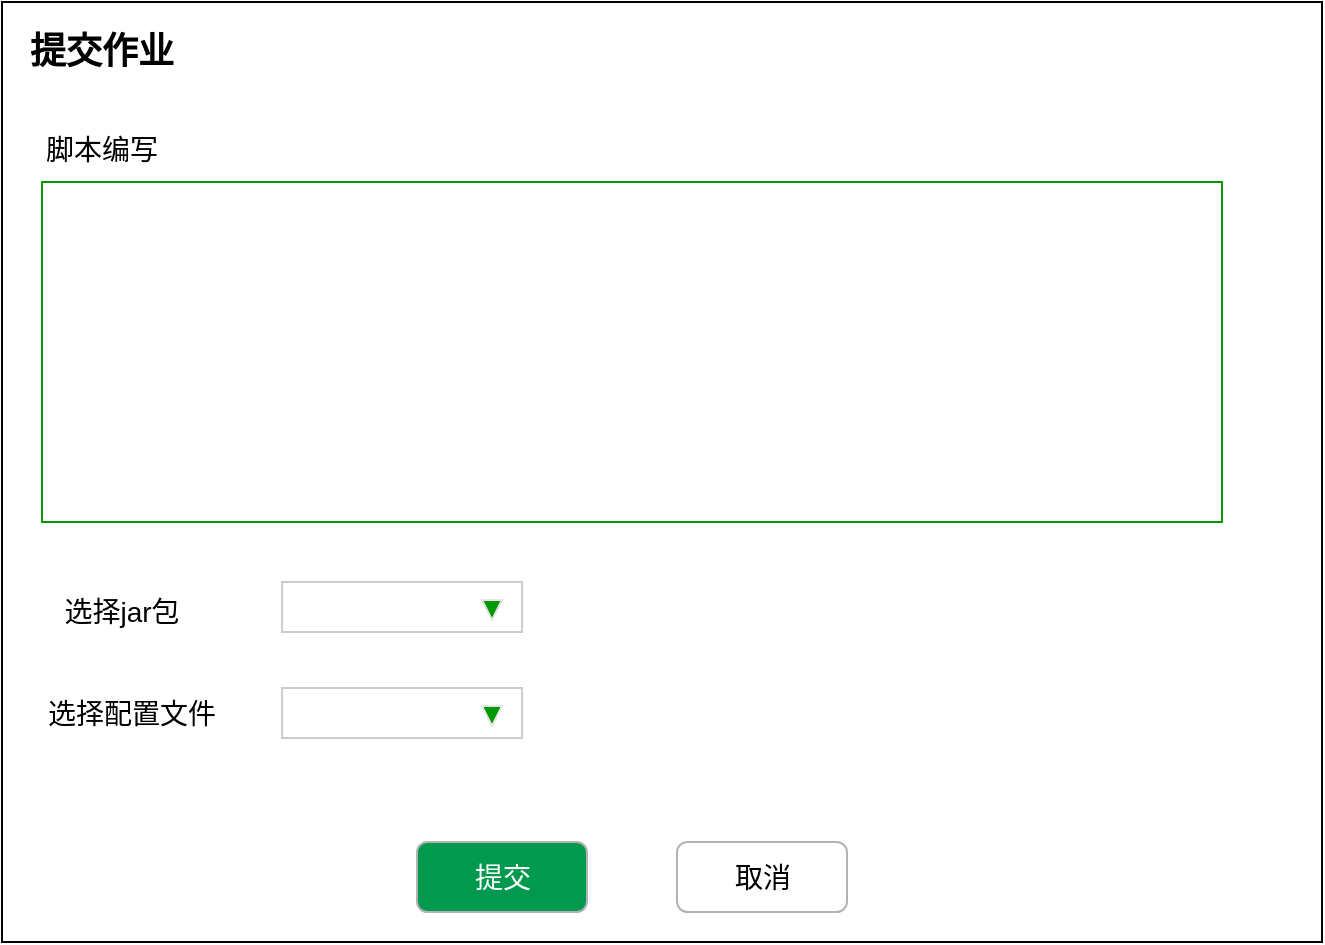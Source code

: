 <mxfile version="15.5.7" type="github">
  <diagram id="eRlTtgnvfNgHXYzSSGRN" name="Page-1">
    <mxGraphModel dx="902" dy="612" grid="1" gridSize="10" guides="1" tooltips="1" connect="1" arrows="1" fold="1" page="1" pageScale="1" pageWidth="827" pageHeight="1169" math="0" shadow="0">
      <root>
        <mxCell id="0" />
        <mxCell id="1" parent="0" />
        <mxCell id="xdHxF5tMRN6LgjRY5XKk-1" value="" style="rounded=0;whiteSpace=wrap;html=1;" vertex="1" parent="1">
          <mxGeometry x="60" y="80" width="660" height="470" as="geometry" />
        </mxCell>
        <mxCell id="xdHxF5tMRN6LgjRY5XKk-2" value="&lt;font style=&quot;font-size: 18px&quot;&gt;&lt;b&gt;提交作业&lt;/b&gt;&lt;/font&gt;" style="rounded=0;whiteSpace=wrap;html=1;strokeColor=none;" vertex="1" parent="1">
          <mxGeometry x="70" y="90" width="80" height="30" as="geometry" />
        </mxCell>
        <mxCell id="xdHxF5tMRN6LgjRY5XKk-23" value="&lt;font color=&quot;#ffffff&quot;&gt;提交&lt;/font&gt;" style="rounded=1;whiteSpace=wrap;html=1;fontSize=14;fontColor=#000000;strokeColor=#B3B3B3;fillColor=#00994D;" vertex="1" parent="1">
          <mxGeometry x="267.5" y="500" width="85" height="35" as="geometry" />
        </mxCell>
        <mxCell id="xdHxF5tMRN6LgjRY5XKk-24" value="&lt;span&gt;取消&lt;/span&gt;" style="rounded=1;whiteSpace=wrap;html=1;fontSize=14;fontColor=#000000;strokeColor=#B3B3B3;fillColor=#FFFFFF;" vertex="1" parent="1">
          <mxGeometry x="397.5" y="500" width="85" height="35" as="geometry" />
        </mxCell>
        <mxCell id="xdHxF5tMRN6LgjRY5XKk-28" value="" style="rounded=0;whiteSpace=wrap;html=1;strokeColor=#009900;" vertex="1" parent="1">
          <mxGeometry x="80" y="170" width="590" height="170" as="geometry" />
        </mxCell>
        <mxCell id="xdHxF5tMRN6LgjRY5XKk-29" value="&lt;font style=&quot;font-size: 14px&quot;&gt;脚本编写&lt;/font&gt;" style="rounded=0;whiteSpace=wrap;html=1;strokeColor=none;" vertex="1" parent="1">
          <mxGeometry x="70" y="139" width="80" height="30" as="geometry" />
        </mxCell>
        <mxCell id="xdHxF5tMRN6LgjRY5XKk-30" value="&lt;span style=&quot;font-size: 14px&quot;&gt;选择jar包&lt;/span&gt;" style="rounded=0;whiteSpace=wrap;html=1;strokeColor=none;" vertex="1" parent="1">
          <mxGeometry x="80" y="370" width="80" height="30" as="geometry" />
        </mxCell>
        <mxCell id="xdHxF5tMRN6LgjRY5XKk-31" value="&lt;span style=&quot;font-size: 14px&quot;&gt;选择配置文件&lt;/span&gt;" style="rounded=0;whiteSpace=wrap;html=1;strokeColor=none;" vertex="1" parent="1">
          <mxGeometry x="80" y="420.5" width="90" height="30" as="geometry" />
        </mxCell>
        <mxCell id="xdHxF5tMRN6LgjRY5XKk-32" value="" style="rounded=0;whiteSpace=wrap;html=1;fontSize=14;strokeColor=#CCCCCC;" vertex="1" parent="1">
          <mxGeometry x="200" y="370" width="120" height="25" as="geometry" />
        </mxCell>
        <mxCell id="xdHxF5tMRN6LgjRY5XKk-33" value="" style="triangle;whiteSpace=wrap;html=1;fontSize=14;strokeColor=#E6E6E6;direction=south;fillColor=#009900;" vertex="1" parent="1">
          <mxGeometry x="300" y="379" width="10" height="10" as="geometry" />
        </mxCell>
        <mxCell id="xdHxF5tMRN6LgjRY5XKk-35" value="" style="rounded=0;whiteSpace=wrap;html=1;fontSize=14;strokeColor=#CCCCCC;" vertex="1" parent="1">
          <mxGeometry x="200" y="423" width="120" height="25" as="geometry" />
        </mxCell>
        <mxCell id="xdHxF5tMRN6LgjRY5XKk-36" value="" style="triangle;whiteSpace=wrap;html=1;fontSize=14;strokeColor=#E6E6E6;direction=south;fillColor=#009900;" vertex="1" parent="1">
          <mxGeometry x="300" y="432" width="10" height="10" as="geometry" />
        </mxCell>
      </root>
    </mxGraphModel>
  </diagram>
</mxfile>
